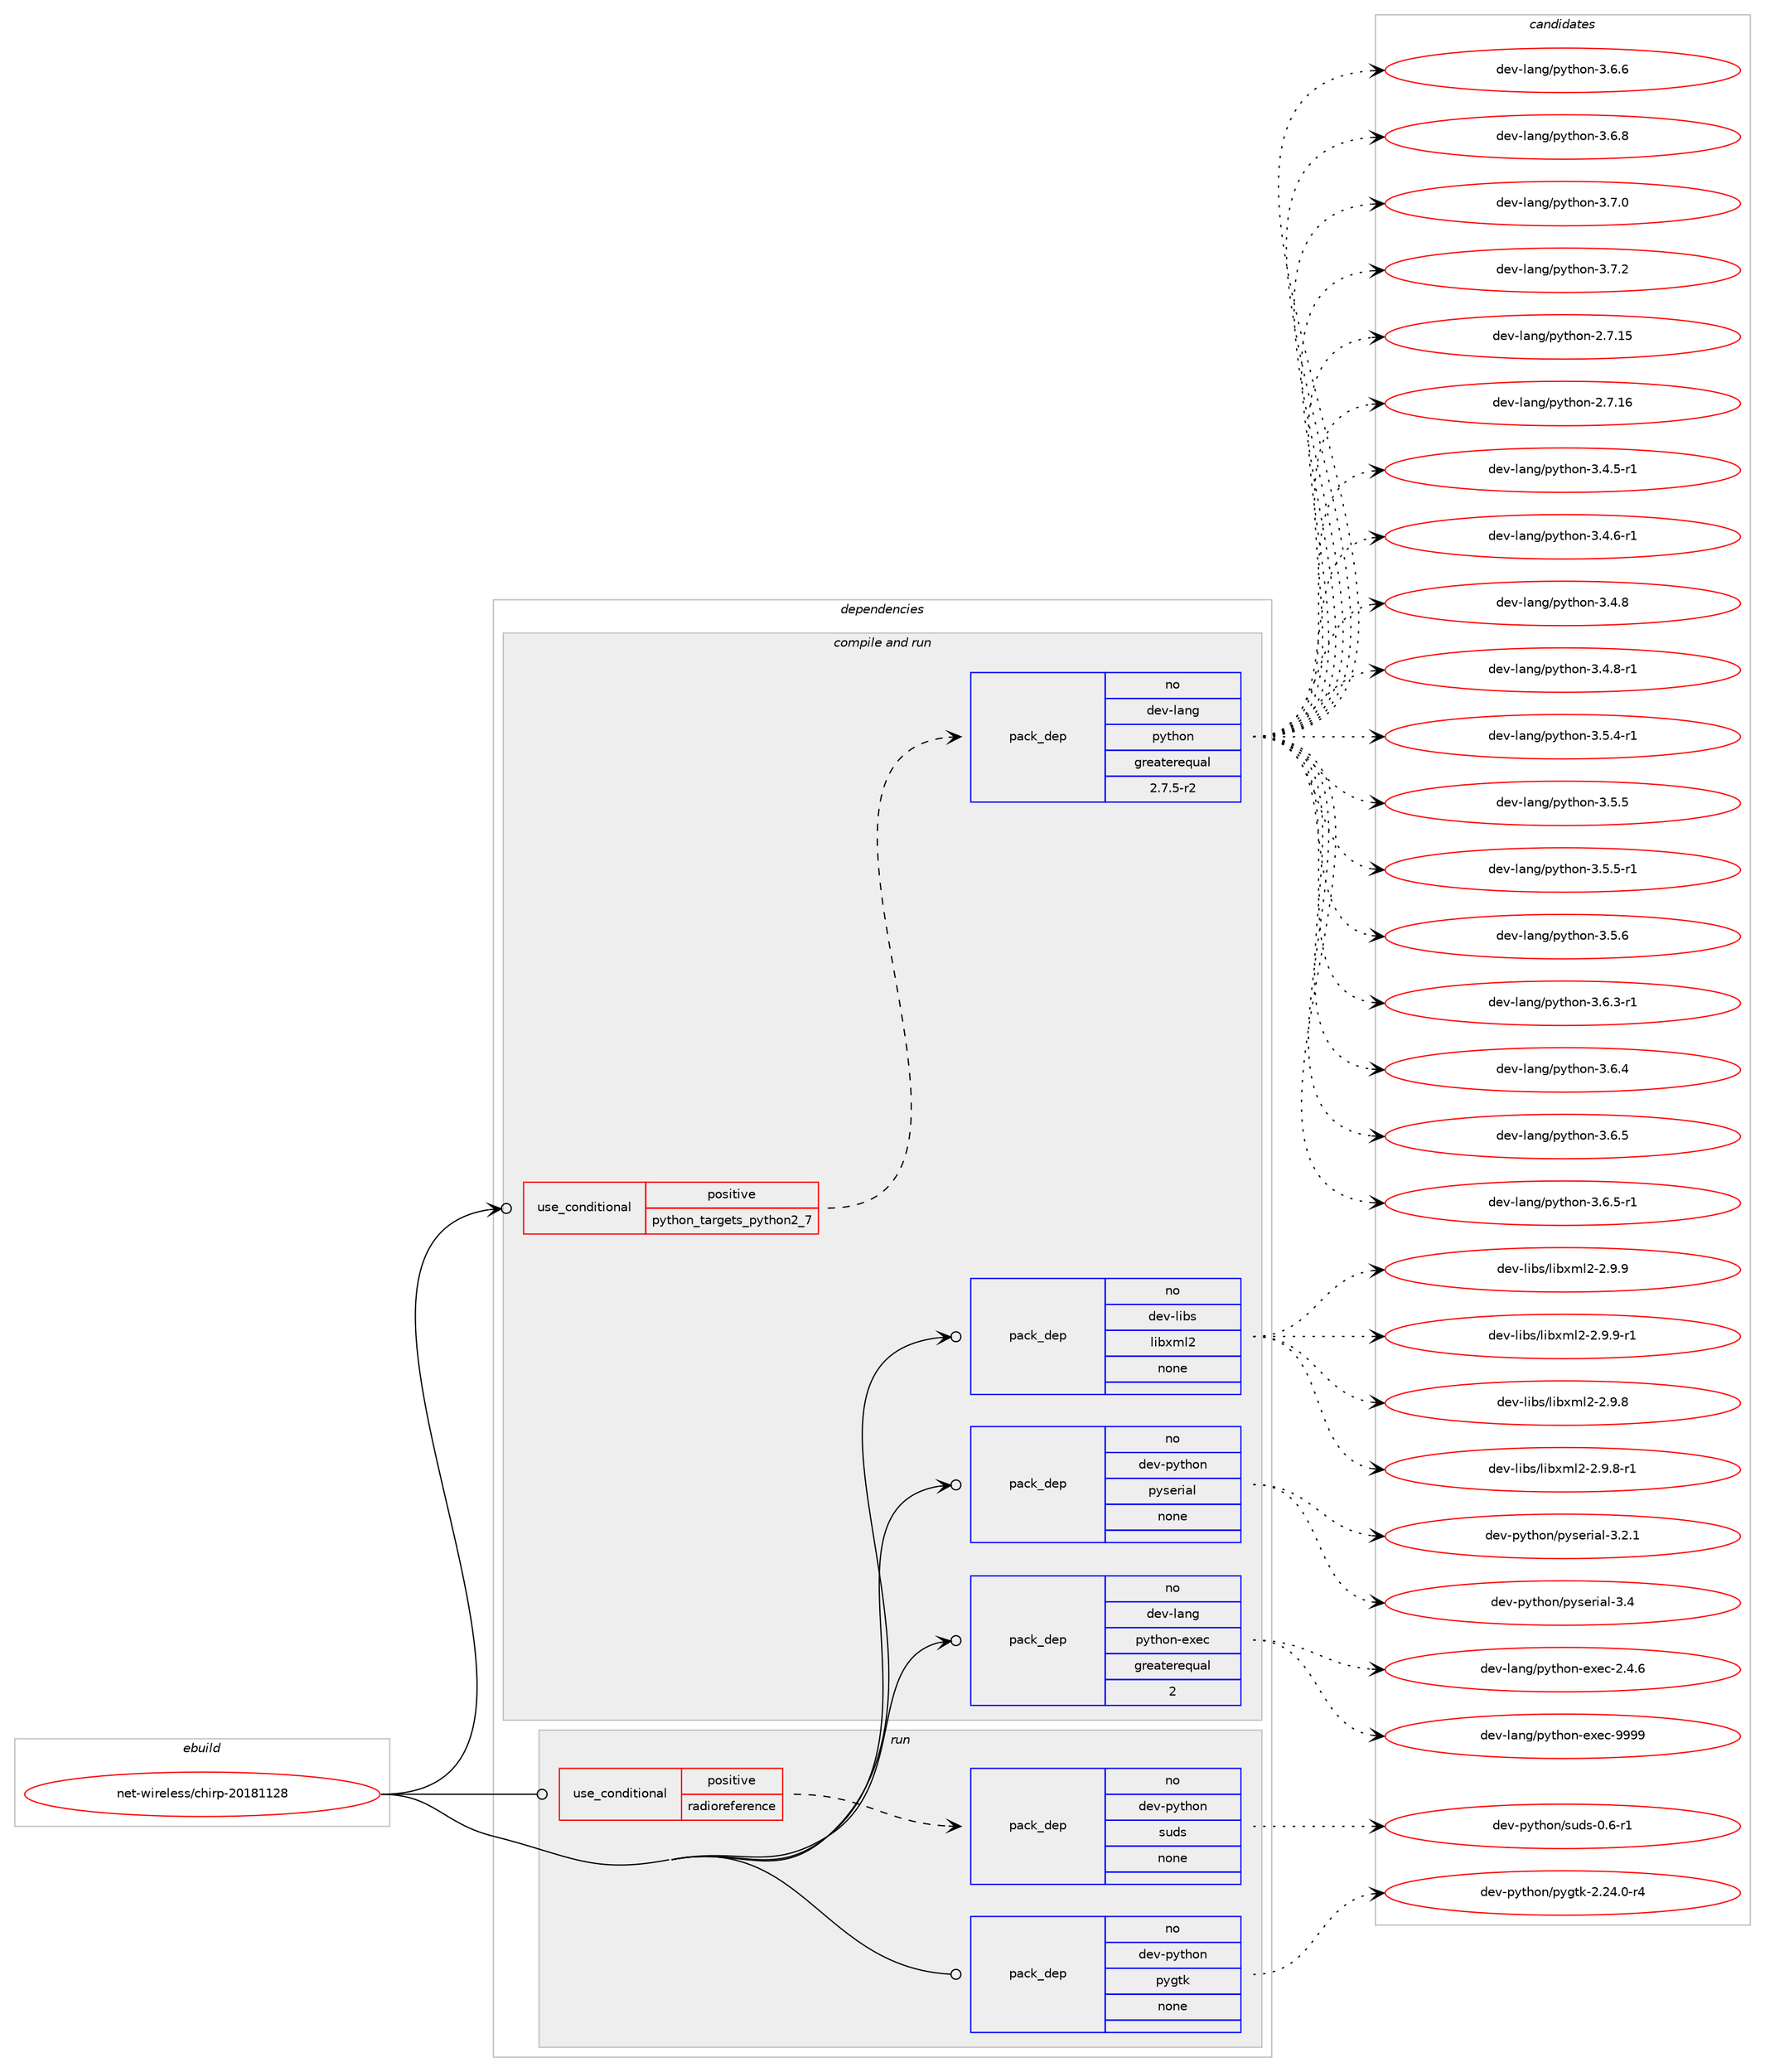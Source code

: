 digraph prolog {

# *************
# Graph options
# *************

newrank=true;
concentrate=true;
compound=true;
graph [rankdir=LR,fontname=Helvetica,fontsize=10,ranksep=1.5];#, ranksep=2.5, nodesep=0.2];
edge  [arrowhead=vee];
node  [fontname=Helvetica,fontsize=10];

# **********
# The ebuild
# **********

subgraph cluster_leftcol {
color=gray;
rank=same;
label=<<i>ebuild</i>>;
id [label="net-wireless/chirp-20181128", color=red, width=4, href="../net-wireless/chirp-20181128.svg"];
}

# ****************
# The dependencies
# ****************

subgraph cluster_midcol {
color=gray;
label=<<i>dependencies</i>>;
subgraph cluster_compile {
fillcolor="#eeeeee";
style=filled;
label=<<i>compile</i>>;
}
subgraph cluster_compileandrun {
fillcolor="#eeeeee";
style=filled;
label=<<i>compile and run</i>>;
subgraph cond451174 {
dependency1679902 [label=<<TABLE BORDER="0" CELLBORDER="1" CELLSPACING="0" CELLPADDING="4"><TR><TD ROWSPAN="3" CELLPADDING="10">use_conditional</TD></TR><TR><TD>positive</TD></TR><TR><TD>python_targets_python2_7</TD></TR></TABLE>>, shape=none, color=red];
subgraph pack1201233 {
dependency1679903 [label=<<TABLE BORDER="0" CELLBORDER="1" CELLSPACING="0" CELLPADDING="4" WIDTH="220"><TR><TD ROWSPAN="6" CELLPADDING="30">pack_dep</TD></TR><TR><TD WIDTH="110">no</TD></TR><TR><TD>dev-lang</TD></TR><TR><TD>python</TD></TR><TR><TD>greaterequal</TD></TR><TR><TD>2.7.5-r2</TD></TR></TABLE>>, shape=none, color=blue];
}
dependency1679902:e -> dependency1679903:w [weight=20,style="dashed",arrowhead="vee"];
}
id:e -> dependency1679902:w [weight=20,style="solid",arrowhead="odotvee"];
subgraph pack1201234 {
dependency1679904 [label=<<TABLE BORDER="0" CELLBORDER="1" CELLSPACING="0" CELLPADDING="4" WIDTH="220"><TR><TD ROWSPAN="6" CELLPADDING="30">pack_dep</TD></TR><TR><TD WIDTH="110">no</TD></TR><TR><TD>dev-lang</TD></TR><TR><TD>python-exec</TD></TR><TR><TD>greaterequal</TD></TR><TR><TD>2</TD></TR></TABLE>>, shape=none, color=blue];
}
id:e -> dependency1679904:w [weight=20,style="solid",arrowhead="odotvee"];
subgraph pack1201235 {
dependency1679905 [label=<<TABLE BORDER="0" CELLBORDER="1" CELLSPACING="0" CELLPADDING="4" WIDTH="220"><TR><TD ROWSPAN="6" CELLPADDING="30">pack_dep</TD></TR><TR><TD WIDTH="110">no</TD></TR><TR><TD>dev-libs</TD></TR><TR><TD>libxml2</TD></TR><TR><TD>none</TD></TR><TR><TD></TD></TR></TABLE>>, shape=none, color=blue];
}
id:e -> dependency1679905:w [weight=20,style="solid",arrowhead="odotvee"];
subgraph pack1201236 {
dependency1679906 [label=<<TABLE BORDER="0" CELLBORDER="1" CELLSPACING="0" CELLPADDING="4" WIDTH="220"><TR><TD ROWSPAN="6" CELLPADDING="30">pack_dep</TD></TR><TR><TD WIDTH="110">no</TD></TR><TR><TD>dev-python</TD></TR><TR><TD>pyserial</TD></TR><TR><TD>none</TD></TR><TR><TD></TD></TR></TABLE>>, shape=none, color=blue];
}
id:e -> dependency1679906:w [weight=20,style="solid",arrowhead="odotvee"];
}
subgraph cluster_run {
fillcolor="#eeeeee";
style=filled;
label=<<i>run</i>>;
subgraph cond451175 {
dependency1679907 [label=<<TABLE BORDER="0" CELLBORDER="1" CELLSPACING="0" CELLPADDING="4"><TR><TD ROWSPAN="3" CELLPADDING="10">use_conditional</TD></TR><TR><TD>positive</TD></TR><TR><TD>radioreference</TD></TR></TABLE>>, shape=none, color=red];
subgraph pack1201237 {
dependency1679908 [label=<<TABLE BORDER="0" CELLBORDER="1" CELLSPACING="0" CELLPADDING="4" WIDTH="220"><TR><TD ROWSPAN="6" CELLPADDING="30">pack_dep</TD></TR><TR><TD WIDTH="110">no</TD></TR><TR><TD>dev-python</TD></TR><TR><TD>suds</TD></TR><TR><TD>none</TD></TR><TR><TD></TD></TR></TABLE>>, shape=none, color=blue];
}
dependency1679907:e -> dependency1679908:w [weight=20,style="dashed",arrowhead="vee"];
}
id:e -> dependency1679907:w [weight=20,style="solid",arrowhead="odot"];
subgraph pack1201238 {
dependency1679909 [label=<<TABLE BORDER="0" CELLBORDER="1" CELLSPACING="0" CELLPADDING="4" WIDTH="220"><TR><TD ROWSPAN="6" CELLPADDING="30">pack_dep</TD></TR><TR><TD WIDTH="110">no</TD></TR><TR><TD>dev-python</TD></TR><TR><TD>pygtk</TD></TR><TR><TD>none</TD></TR><TR><TD></TD></TR></TABLE>>, shape=none, color=blue];
}
id:e -> dependency1679909:w [weight=20,style="solid",arrowhead="odot"];
}
}

# **************
# The candidates
# **************

subgraph cluster_choices {
rank=same;
color=gray;
label=<<i>candidates</i>>;

subgraph choice1201233 {
color=black;
nodesep=1;
choice10010111845108971101034711212111610411111045504655464953 [label="dev-lang/python-2.7.15", color=red, width=4,href="../dev-lang/python-2.7.15.svg"];
choice10010111845108971101034711212111610411111045504655464954 [label="dev-lang/python-2.7.16", color=red, width=4,href="../dev-lang/python-2.7.16.svg"];
choice1001011184510897110103471121211161041111104551465246534511449 [label="dev-lang/python-3.4.5-r1", color=red, width=4,href="../dev-lang/python-3.4.5-r1.svg"];
choice1001011184510897110103471121211161041111104551465246544511449 [label="dev-lang/python-3.4.6-r1", color=red, width=4,href="../dev-lang/python-3.4.6-r1.svg"];
choice100101118451089711010347112121116104111110455146524656 [label="dev-lang/python-3.4.8", color=red, width=4,href="../dev-lang/python-3.4.8.svg"];
choice1001011184510897110103471121211161041111104551465246564511449 [label="dev-lang/python-3.4.8-r1", color=red, width=4,href="../dev-lang/python-3.4.8-r1.svg"];
choice1001011184510897110103471121211161041111104551465346524511449 [label="dev-lang/python-3.5.4-r1", color=red, width=4,href="../dev-lang/python-3.5.4-r1.svg"];
choice100101118451089711010347112121116104111110455146534653 [label="dev-lang/python-3.5.5", color=red, width=4,href="../dev-lang/python-3.5.5.svg"];
choice1001011184510897110103471121211161041111104551465346534511449 [label="dev-lang/python-3.5.5-r1", color=red, width=4,href="../dev-lang/python-3.5.5-r1.svg"];
choice100101118451089711010347112121116104111110455146534654 [label="dev-lang/python-3.5.6", color=red, width=4,href="../dev-lang/python-3.5.6.svg"];
choice1001011184510897110103471121211161041111104551465446514511449 [label="dev-lang/python-3.6.3-r1", color=red, width=4,href="../dev-lang/python-3.6.3-r1.svg"];
choice100101118451089711010347112121116104111110455146544652 [label="dev-lang/python-3.6.4", color=red, width=4,href="../dev-lang/python-3.6.4.svg"];
choice100101118451089711010347112121116104111110455146544653 [label="dev-lang/python-3.6.5", color=red, width=4,href="../dev-lang/python-3.6.5.svg"];
choice1001011184510897110103471121211161041111104551465446534511449 [label="dev-lang/python-3.6.5-r1", color=red, width=4,href="../dev-lang/python-3.6.5-r1.svg"];
choice100101118451089711010347112121116104111110455146544654 [label="dev-lang/python-3.6.6", color=red, width=4,href="../dev-lang/python-3.6.6.svg"];
choice100101118451089711010347112121116104111110455146544656 [label="dev-lang/python-3.6.8", color=red, width=4,href="../dev-lang/python-3.6.8.svg"];
choice100101118451089711010347112121116104111110455146554648 [label="dev-lang/python-3.7.0", color=red, width=4,href="../dev-lang/python-3.7.0.svg"];
choice100101118451089711010347112121116104111110455146554650 [label="dev-lang/python-3.7.2", color=red, width=4,href="../dev-lang/python-3.7.2.svg"];
dependency1679903:e -> choice10010111845108971101034711212111610411111045504655464953:w [style=dotted,weight="100"];
dependency1679903:e -> choice10010111845108971101034711212111610411111045504655464954:w [style=dotted,weight="100"];
dependency1679903:e -> choice1001011184510897110103471121211161041111104551465246534511449:w [style=dotted,weight="100"];
dependency1679903:e -> choice1001011184510897110103471121211161041111104551465246544511449:w [style=dotted,weight="100"];
dependency1679903:e -> choice100101118451089711010347112121116104111110455146524656:w [style=dotted,weight="100"];
dependency1679903:e -> choice1001011184510897110103471121211161041111104551465246564511449:w [style=dotted,weight="100"];
dependency1679903:e -> choice1001011184510897110103471121211161041111104551465346524511449:w [style=dotted,weight="100"];
dependency1679903:e -> choice100101118451089711010347112121116104111110455146534653:w [style=dotted,weight="100"];
dependency1679903:e -> choice1001011184510897110103471121211161041111104551465346534511449:w [style=dotted,weight="100"];
dependency1679903:e -> choice100101118451089711010347112121116104111110455146534654:w [style=dotted,weight="100"];
dependency1679903:e -> choice1001011184510897110103471121211161041111104551465446514511449:w [style=dotted,weight="100"];
dependency1679903:e -> choice100101118451089711010347112121116104111110455146544652:w [style=dotted,weight="100"];
dependency1679903:e -> choice100101118451089711010347112121116104111110455146544653:w [style=dotted,weight="100"];
dependency1679903:e -> choice1001011184510897110103471121211161041111104551465446534511449:w [style=dotted,weight="100"];
dependency1679903:e -> choice100101118451089711010347112121116104111110455146544654:w [style=dotted,weight="100"];
dependency1679903:e -> choice100101118451089711010347112121116104111110455146544656:w [style=dotted,weight="100"];
dependency1679903:e -> choice100101118451089711010347112121116104111110455146554648:w [style=dotted,weight="100"];
dependency1679903:e -> choice100101118451089711010347112121116104111110455146554650:w [style=dotted,weight="100"];
}
subgraph choice1201234 {
color=black;
nodesep=1;
choice1001011184510897110103471121211161041111104510112010199455046524654 [label="dev-lang/python-exec-2.4.6", color=red, width=4,href="../dev-lang/python-exec-2.4.6.svg"];
choice10010111845108971101034711212111610411111045101120101994557575757 [label="dev-lang/python-exec-9999", color=red, width=4,href="../dev-lang/python-exec-9999.svg"];
dependency1679904:e -> choice1001011184510897110103471121211161041111104510112010199455046524654:w [style=dotted,weight="100"];
dependency1679904:e -> choice10010111845108971101034711212111610411111045101120101994557575757:w [style=dotted,weight="100"];
}
subgraph choice1201235 {
color=black;
nodesep=1;
choice1001011184510810598115471081059812010910850455046574656 [label="dev-libs/libxml2-2.9.8", color=red, width=4,href="../dev-libs/libxml2-2.9.8.svg"];
choice10010111845108105981154710810598120109108504550465746564511449 [label="dev-libs/libxml2-2.9.8-r1", color=red, width=4,href="../dev-libs/libxml2-2.9.8-r1.svg"];
choice1001011184510810598115471081059812010910850455046574657 [label="dev-libs/libxml2-2.9.9", color=red, width=4,href="../dev-libs/libxml2-2.9.9.svg"];
choice10010111845108105981154710810598120109108504550465746574511449 [label="dev-libs/libxml2-2.9.9-r1", color=red, width=4,href="../dev-libs/libxml2-2.9.9-r1.svg"];
dependency1679905:e -> choice1001011184510810598115471081059812010910850455046574656:w [style=dotted,weight="100"];
dependency1679905:e -> choice10010111845108105981154710810598120109108504550465746564511449:w [style=dotted,weight="100"];
dependency1679905:e -> choice1001011184510810598115471081059812010910850455046574657:w [style=dotted,weight="100"];
dependency1679905:e -> choice10010111845108105981154710810598120109108504550465746574511449:w [style=dotted,weight="100"];
}
subgraph choice1201236 {
color=black;
nodesep=1;
choice100101118451121211161041111104711212111510111410597108455146504649 [label="dev-python/pyserial-3.2.1", color=red, width=4,href="../dev-python/pyserial-3.2.1.svg"];
choice10010111845112121116104111110471121211151011141059710845514652 [label="dev-python/pyserial-3.4", color=red, width=4,href="../dev-python/pyserial-3.4.svg"];
dependency1679906:e -> choice100101118451121211161041111104711212111510111410597108455146504649:w [style=dotted,weight="100"];
dependency1679906:e -> choice10010111845112121116104111110471121211151011141059710845514652:w [style=dotted,weight="100"];
}
subgraph choice1201237 {
color=black;
nodesep=1;
choice1001011184511212111610411111047115117100115454846544511449 [label="dev-python/suds-0.6-r1", color=red, width=4,href="../dev-python/suds-0.6-r1.svg"];
dependency1679908:e -> choice1001011184511212111610411111047115117100115454846544511449:w [style=dotted,weight="100"];
}
subgraph choice1201238 {
color=black;
nodesep=1;
choice1001011184511212111610411111047112121103116107455046505246484511452 [label="dev-python/pygtk-2.24.0-r4", color=red, width=4,href="../dev-python/pygtk-2.24.0-r4.svg"];
dependency1679909:e -> choice1001011184511212111610411111047112121103116107455046505246484511452:w [style=dotted,weight="100"];
}
}

}
